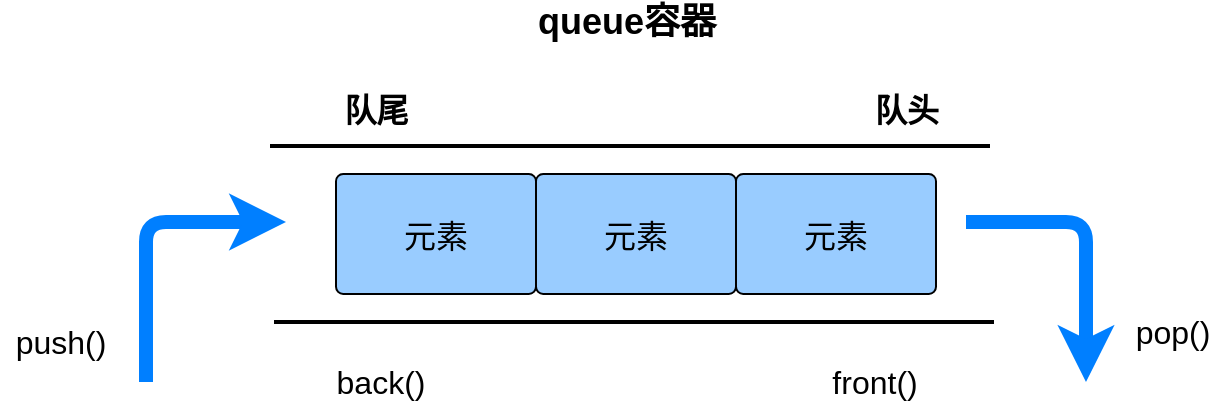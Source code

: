 <mxfile version="20.3.7" type="github">
  <diagram id="e6YvnZKnwkbAzcULSC5T" name="第 1 页">
    <mxGraphModel dx="1108" dy="-1888" grid="1" gridSize="10" guides="1" tooltips="1" connect="1" arrows="1" fold="1" page="1" pageScale="1" pageWidth="827" pageHeight="1169" math="0" shadow="0">
      <root>
        <mxCell id="0" />
        <mxCell id="1" parent="0" />
        <mxCell id="WdC7x70MGwLYOsfmjznj-1" value="元素" style="shape=mxgraph.flowchart.process;fillColor=#99CCFF;fontSize=16;" vertex="1" parent="1">
          <mxGeometry x="245" y="2456" width="100" height="60" as="geometry" />
        </mxCell>
        <mxCell id="WdC7x70MGwLYOsfmjznj-2" value="元素" style="shape=mxgraph.flowchart.process;fillColor=#99CCFF;fontSize=16;" vertex="1" parent="1">
          <mxGeometry x="345" y="2456" width="100" height="60" as="geometry" />
        </mxCell>
        <mxCell id="WdC7x70MGwLYOsfmjznj-3" value="元素" style="shape=mxgraph.flowchart.process;fillColor=#99CCFF;fontSize=16;" vertex="1" parent="1">
          <mxGeometry x="445" y="2456" width="100" height="60" as="geometry" />
        </mxCell>
        <mxCell id="WdC7x70MGwLYOsfmjznj-4" value="pop()" style="text;html=1;align=center;verticalAlign=middle;resizable=0;points=[];autosize=1;fontSize=16;" vertex="1" parent="1">
          <mxGeometry x="638" y="2525" width="50" height="20" as="geometry" />
        </mxCell>
        <mxCell id="WdC7x70MGwLYOsfmjznj-5" value="&lt;font style=&quot;font-size: 18px;&quot;&gt;&lt;b style=&quot;font-size: 18px;&quot;&gt;queue容器&lt;/b&gt;&lt;/font&gt;" style="text;html=1;align=center;verticalAlign=middle;resizable=0;points=[];autosize=1;fontSize=18;" vertex="1" parent="1">
          <mxGeometry x="330" y="2370" width="120" height="20" as="geometry" />
        </mxCell>
        <mxCell id="WdC7x70MGwLYOsfmjznj-6" value="push()" style="text;html=1;align=center;verticalAlign=middle;resizable=0;points=[];autosize=1;fontSize=16;" vertex="1" parent="1">
          <mxGeometry x="77" y="2530" width="60" height="20" as="geometry" />
        </mxCell>
        <mxCell id="WdC7x70MGwLYOsfmjznj-7" value="" style="line;strokeWidth=2;html=1;fontSize=16;" vertex="1" parent="1">
          <mxGeometry x="212" y="2437" width="360" height="10" as="geometry" />
        </mxCell>
        <mxCell id="WdC7x70MGwLYOsfmjznj-8" value="" style="line;strokeWidth=2;html=1;fontSize=16;" vertex="1" parent="1">
          <mxGeometry x="214" y="2525" width="360" height="10" as="geometry" />
        </mxCell>
        <mxCell id="WdC7x70MGwLYOsfmjznj-9" value="队尾&amp;nbsp;" style="text;html=1;align=center;verticalAlign=middle;resizable=0;points=[];autosize=1;fontStyle=1;fontSize=16;" vertex="1" parent="1">
          <mxGeometry x="247" y="2414" width="40" height="20" as="geometry" />
        </mxCell>
        <mxCell id="WdC7x70MGwLYOsfmjznj-10" value="队头" style="text;html=1;align=center;verticalAlign=middle;resizable=0;points=[];autosize=1;fontStyle=1;fontSize=16;" vertex="1" parent="1">
          <mxGeometry x="510" y="2414" width="40" height="20" as="geometry" />
        </mxCell>
        <mxCell id="WdC7x70MGwLYOsfmjznj-11" value="&lt;span style=&quot;font-size: 16px;&quot;&gt;back()&lt;/span&gt;" style="text;html=1;align=center;verticalAlign=middle;resizable=0;points=[];autosize=1;fontSize=16;fontStyle=0" vertex="1" parent="1">
          <mxGeometry x="242" y="2550" width="50" height="20" as="geometry" />
        </mxCell>
        <mxCell id="WdC7x70MGwLYOsfmjznj-12" value="front()" style="text;html=1;align=center;verticalAlign=middle;resizable=0;points=[];autosize=1;fontSize=16;" vertex="1" parent="1">
          <mxGeometry x="489" y="2550" width="50" height="20" as="geometry" />
        </mxCell>
        <mxCell id="WdC7x70MGwLYOsfmjznj-13" value="" style="edgeStyle=segmentEdgeStyle;endArrow=classic;html=1;fontSize=18;strokeWidth=7;strokeColor=#007FFF;" edge="1" parent="1">
          <mxGeometry width="50" height="50" relative="1" as="geometry">
            <mxPoint x="150" y="2560" as="sourcePoint" />
            <mxPoint x="220" y="2480" as="targetPoint" />
            <Array as="points">
              <mxPoint x="150" y="2480" />
            </Array>
          </mxGeometry>
        </mxCell>
        <mxCell id="WdC7x70MGwLYOsfmjznj-14" value="" style="edgeStyle=segmentEdgeStyle;endArrow=classic;html=1;fontSize=18;strokeWidth=7;strokeColor=#007FFF;" edge="1" parent="1">
          <mxGeometry width="50" height="50" relative="1" as="geometry">
            <mxPoint x="560" y="2480" as="sourcePoint" />
            <mxPoint x="620" y="2560" as="targetPoint" />
            <Array as="points">
              <mxPoint x="620" y="2480" />
            </Array>
          </mxGeometry>
        </mxCell>
      </root>
    </mxGraphModel>
  </diagram>
</mxfile>
